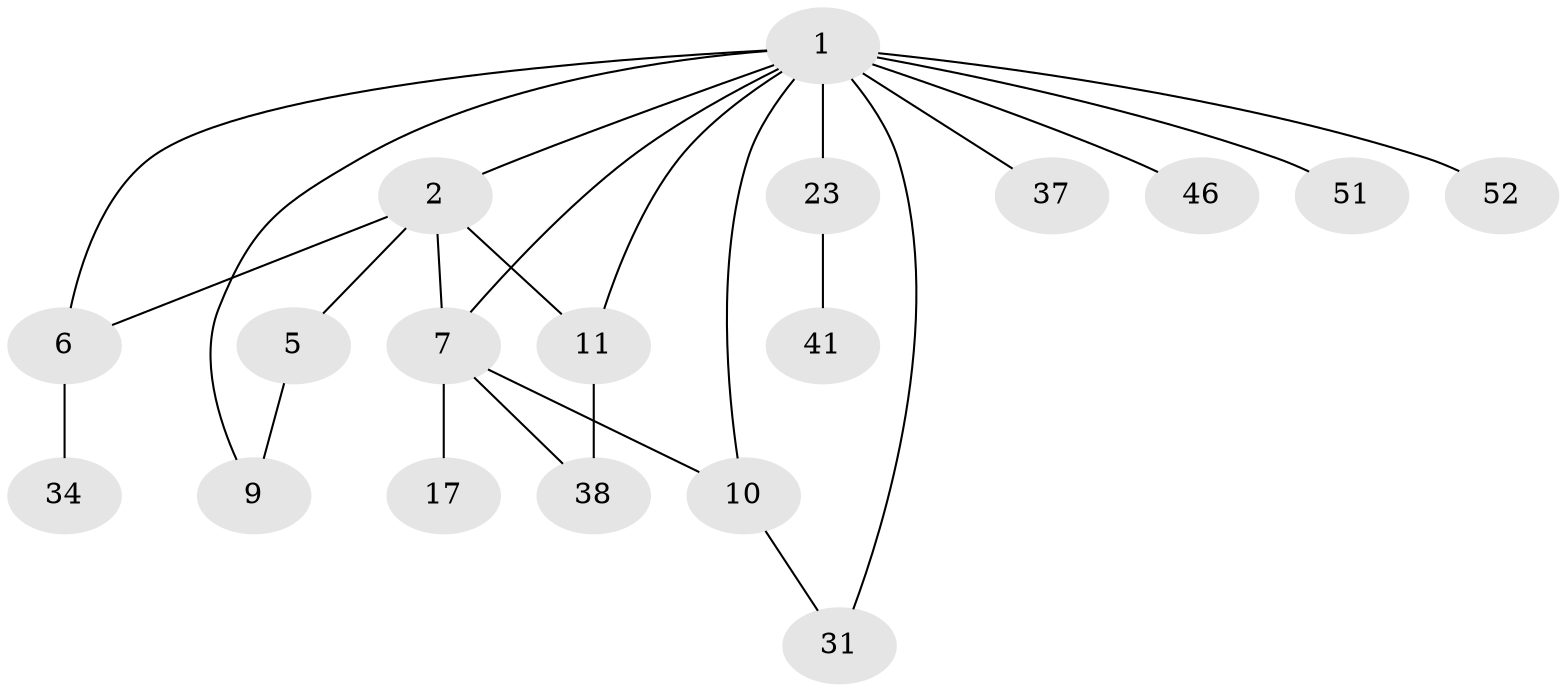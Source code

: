 // original degree distribution, {6: 0.03225806451612903, 4: 0.08064516129032258, 2: 0.3064516129032258, 5: 0.06451612903225806, 3: 0.1935483870967742, 1: 0.3225806451612903}
// Generated by graph-tools (version 1.1) at 2025/17/03/04/25 18:17:12]
// undirected, 18 vertices, 24 edges
graph export_dot {
graph [start="1"]
  node [color=gray90,style=filled];
  1 [super="+26+14+21"];
  2 [super="+8+25+3+4"];
  5 [super="+20"];
  6 [super="+19"];
  7 [super="+15+13+47+35"];
  9 [super="+55"];
  10 [super="+40"];
  11 [super="+24+12+39+42"];
  17;
  23 [super="+29+57"];
  31 [super="+43"];
  34;
  37 [super="+45"];
  38;
  41;
  46;
  51;
  52;
  1 -- 2;
  1 -- 9;
  1 -- 10;
  1 -- 6;
  1 -- 37 [weight=2];
  1 -- 23;
  1 -- 7;
  1 -- 11;
  1 -- 46;
  1 -- 51;
  1 -- 52;
  1 -- 31;
  2 -- 11 [weight=4];
  2 -- 6;
  2 -- 7;
  2 -- 5;
  5 -- 9;
  6 -- 34;
  7 -- 17;
  7 -- 10;
  7 -- 38;
  10 -- 31;
  11 -- 38;
  23 -- 41;
}
